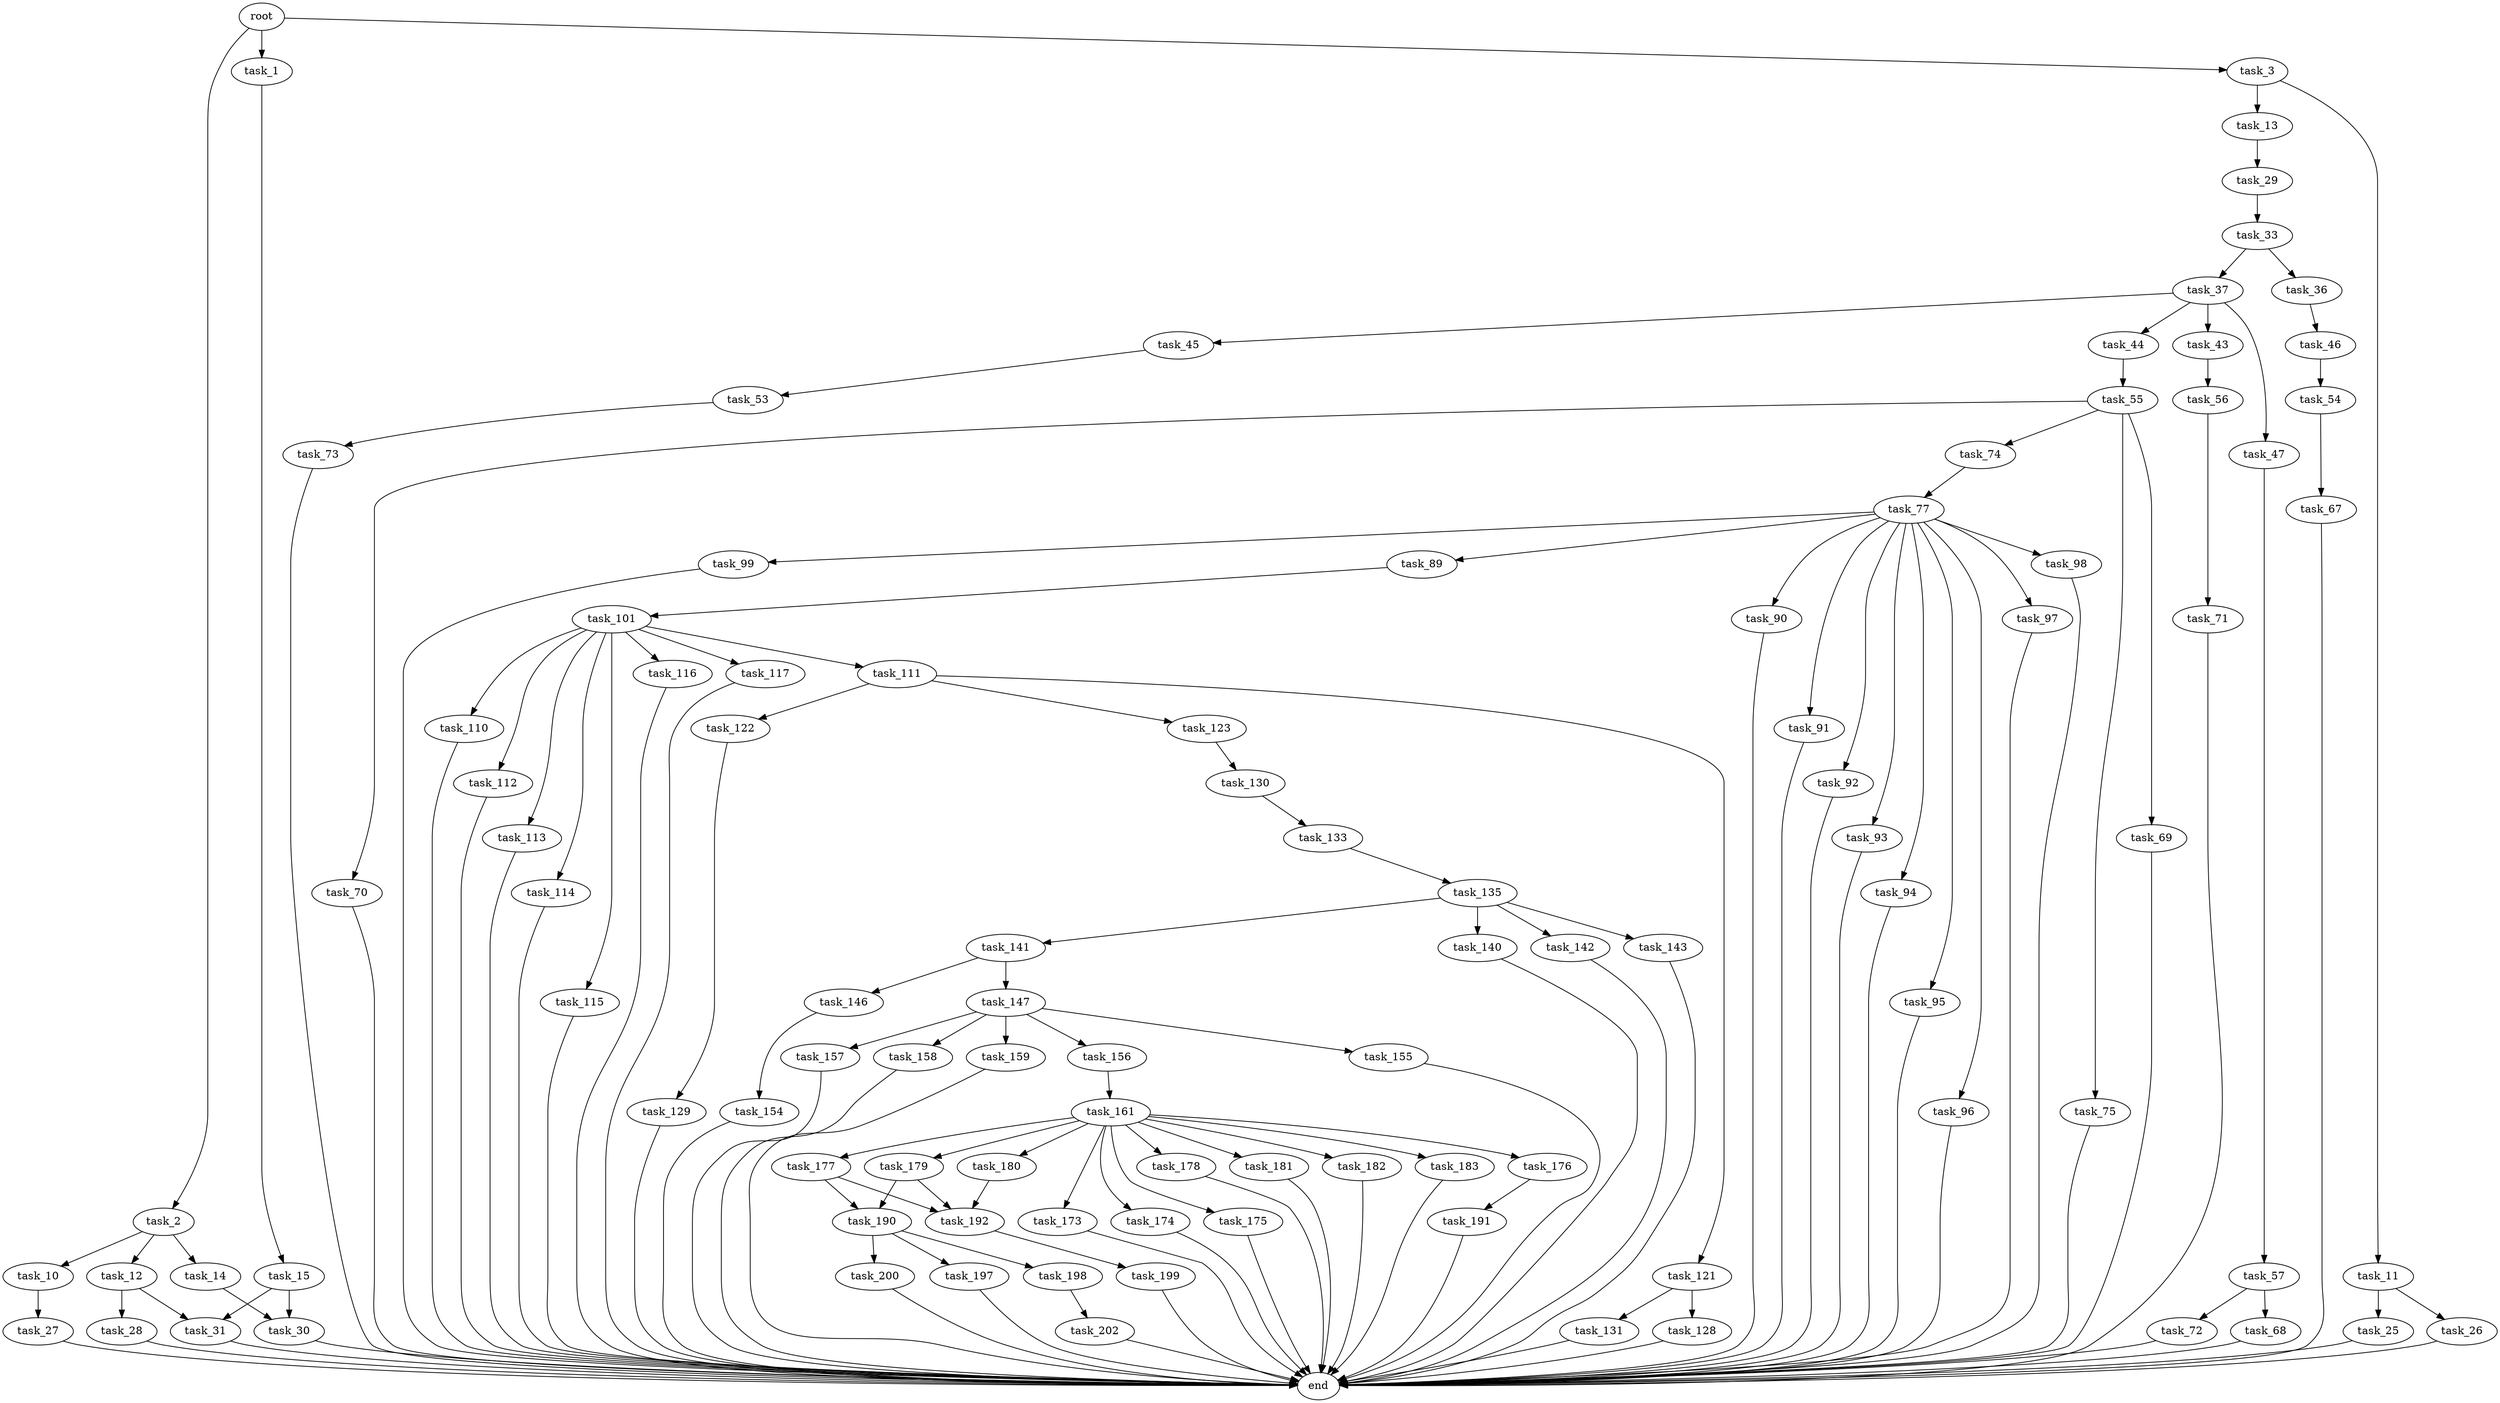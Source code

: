 digraph G {
  root [size="0.000000"];
  task_1 [size="667234331468.000000"];
  task_2 [size="47629560066.000000"];
  task_3 [size="8545774242.000000"];
  task_15 [size="28991029248.000000"];
  task_10 [size="436026092879.000000"];
  task_12 [size="231928233984.000000"];
  task_14 [size="571072424253.000000"];
  task_11 [size="549755813888.000000"];
  task_13 [size="14181613519.000000"];
  task_27 [size="374498163780.000000"];
  task_25 [size="549755813888.000000"];
  task_26 [size="38972313943.000000"];
  task_28 [size="307476685876.000000"];
  task_31 [size="40056889212.000000"];
  task_29 [size="261339752133.000000"];
  task_30 [size="1073741824000.000000"];
  end [size="0.000000"];
  task_33 [size="501598770571.000000"];
  task_36 [size="4293882782.000000"];
  task_37 [size="3737458716.000000"];
  task_46 [size="7418161122.000000"];
  task_43 [size="134217728000.000000"];
  task_44 [size="202265430984.000000"];
  task_45 [size="1073741824000.000000"];
  task_47 [size="289863381252.000000"];
  task_56 [size="28638707103.000000"];
  task_55 [size="782757789696.000000"];
  task_53 [size="28991029248.000000"];
  task_54 [size="471080346361.000000"];
  task_57 [size="14346670613.000000"];
  task_73 [size="28991029248.000000"];
  task_67 [size="27805517044.000000"];
  task_69 [size="68719476736.000000"];
  task_70 [size="134217728000.000000"];
  task_74 [size="231928233984.000000"];
  task_75 [size="75418920132.000000"];
  task_71 [size="5868835264.000000"];
  task_68 [size="8589934592.000000"];
  task_72 [size="461591064276.000000"];
  task_77 [size="368293445632.000000"];
  task_89 [size="461706412085.000000"];
  task_90 [size="231928233984.000000"];
  task_91 [size="21016068616.000000"];
  task_92 [size="1522351893.000000"];
  task_93 [size="605108541242.000000"];
  task_94 [size="19333288806.000000"];
  task_95 [size="231928233984.000000"];
  task_96 [size="7769991438.000000"];
  task_97 [size="1073741824000.000000"];
  task_98 [size="9030086156.000000"];
  task_99 [size="368293445632.000000"];
  task_101 [size="41603106495.000000"];
  task_110 [size="68719476736.000000"];
  task_111 [size="26296153023.000000"];
  task_112 [size="134217728000.000000"];
  task_113 [size="134217728000.000000"];
  task_114 [size="7774692874.000000"];
  task_115 [size="1164509034.000000"];
  task_116 [size="8589934592.000000"];
  task_117 [size="12739593897.000000"];
  task_121 [size="7912633657.000000"];
  task_122 [size="41004260149.000000"];
  task_123 [size="306429146554.000000"];
  task_128 [size="549755813888.000000"];
  task_131 [size="2485463910.000000"];
  task_129 [size="268726748956.000000"];
  task_130 [size="134217728000.000000"];
  task_133 [size="91041391695.000000"];
  task_135 [size="108264447257.000000"];
  task_140 [size="943921961699.000000"];
  task_141 [size="68719476736.000000"];
  task_142 [size="32752392948.000000"];
  task_143 [size="231928233984.000000"];
  task_146 [size="7921117709.000000"];
  task_147 [size="28991029248.000000"];
  task_154 [size="1589932418.000000"];
  task_155 [size="1273618685.000000"];
  task_156 [size="231928233984.000000"];
  task_157 [size="134217728000.000000"];
  task_158 [size="1354643272.000000"];
  task_159 [size="11110636228.000000"];
  task_161 [size="10105367037.000000"];
  task_173 [size="7162519450.000000"];
  task_174 [size="367857013803.000000"];
  task_175 [size="1356383899886.000000"];
  task_176 [size="364218004097.000000"];
  task_177 [size="112951201212.000000"];
  task_178 [size="3386920449.000000"];
  task_179 [size="158453864584.000000"];
  task_180 [size="134217728000.000000"];
  task_181 [size="28991029248.000000"];
  task_182 [size="9313758624.000000"];
  task_183 [size="8589934592.000000"];
  task_191 [size="134217728000.000000"];
  task_190 [size="21157421212.000000"];
  task_192 [size="79699687846.000000"];
  task_197 [size="401694688830.000000"];
  task_198 [size="21881559186.000000"];
  task_200 [size="341287703588.000000"];
  task_199 [size="37504600512.000000"];
  task_202 [size="366441132980.000000"];

  root -> task_1 [size="1.000000"];
  root -> task_2 [size="1.000000"];
  root -> task_3 [size="1.000000"];
  task_1 -> task_15 [size="411041792.000000"];
  task_2 -> task_10 [size="838860800.000000"];
  task_2 -> task_12 [size="838860800.000000"];
  task_2 -> task_14 [size="838860800.000000"];
  task_3 -> task_11 [size="134217728.000000"];
  task_3 -> task_13 [size="134217728.000000"];
  task_15 -> task_30 [size="75497472.000000"];
  task_15 -> task_31 [size="75497472.000000"];
  task_10 -> task_27 [size="679477248.000000"];
  task_12 -> task_28 [size="301989888.000000"];
  task_12 -> task_31 [size="301989888.000000"];
  task_14 -> task_30 [size="838860800.000000"];
  task_11 -> task_25 [size="536870912.000000"];
  task_11 -> task_26 [size="536870912.000000"];
  task_13 -> task_29 [size="411041792.000000"];
  task_27 -> end [size="1.000000"];
  task_25 -> end [size="1.000000"];
  task_26 -> end [size="1.000000"];
  task_28 -> end [size="1.000000"];
  task_31 -> end [size="1.000000"];
  task_29 -> task_33 [size="679477248.000000"];
  task_30 -> end [size="1.000000"];
  task_33 -> task_36 [size="679477248.000000"];
  task_33 -> task_37 [size="679477248.000000"];
  task_36 -> task_46 [size="209715200.000000"];
  task_37 -> task_43 [size="209715200.000000"];
  task_37 -> task_44 [size="209715200.000000"];
  task_37 -> task_45 [size="209715200.000000"];
  task_37 -> task_47 [size="209715200.000000"];
  task_46 -> task_54 [size="134217728.000000"];
  task_43 -> task_56 [size="209715200.000000"];
  task_44 -> task_55 [size="209715200.000000"];
  task_45 -> task_53 [size="838860800.000000"];
  task_47 -> task_57 [size="209715200.000000"];
  task_56 -> task_71 [size="679477248.000000"];
  task_55 -> task_69 [size="679477248.000000"];
  task_55 -> task_70 [size="679477248.000000"];
  task_55 -> task_74 [size="679477248.000000"];
  task_55 -> task_75 [size="679477248.000000"];
  task_53 -> task_73 [size="75497472.000000"];
  task_54 -> task_67 [size="679477248.000000"];
  task_57 -> task_68 [size="33554432.000000"];
  task_57 -> task_72 [size="33554432.000000"];
  task_73 -> end [size="1.000000"];
  task_67 -> end [size="1.000000"];
  task_69 -> end [size="1.000000"];
  task_70 -> end [size="1.000000"];
  task_74 -> task_77 [size="301989888.000000"];
  task_75 -> end [size="1.000000"];
  task_71 -> end [size="1.000000"];
  task_68 -> end [size="1.000000"];
  task_72 -> end [size="1.000000"];
  task_77 -> task_89 [size="411041792.000000"];
  task_77 -> task_90 [size="411041792.000000"];
  task_77 -> task_91 [size="411041792.000000"];
  task_77 -> task_92 [size="411041792.000000"];
  task_77 -> task_93 [size="411041792.000000"];
  task_77 -> task_94 [size="411041792.000000"];
  task_77 -> task_95 [size="411041792.000000"];
  task_77 -> task_96 [size="411041792.000000"];
  task_77 -> task_97 [size="411041792.000000"];
  task_77 -> task_98 [size="411041792.000000"];
  task_77 -> task_99 [size="411041792.000000"];
  task_89 -> task_101 [size="411041792.000000"];
  task_90 -> end [size="1.000000"];
  task_91 -> end [size="1.000000"];
  task_92 -> end [size="1.000000"];
  task_93 -> end [size="1.000000"];
  task_94 -> end [size="1.000000"];
  task_95 -> end [size="1.000000"];
  task_96 -> end [size="1.000000"];
  task_97 -> end [size="1.000000"];
  task_98 -> end [size="1.000000"];
  task_99 -> end [size="1.000000"];
  task_101 -> task_110 [size="75497472.000000"];
  task_101 -> task_111 [size="75497472.000000"];
  task_101 -> task_112 [size="75497472.000000"];
  task_101 -> task_113 [size="75497472.000000"];
  task_101 -> task_114 [size="75497472.000000"];
  task_101 -> task_115 [size="75497472.000000"];
  task_101 -> task_116 [size="75497472.000000"];
  task_101 -> task_117 [size="75497472.000000"];
  task_110 -> end [size="1.000000"];
  task_111 -> task_121 [size="33554432.000000"];
  task_111 -> task_122 [size="33554432.000000"];
  task_111 -> task_123 [size="33554432.000000"];
  task_112 -> end [size="1.000000"];
  task_113 -> end [size="1.000000"];
  task_114 -> end [size="1.000000"];
  task_115 -> end [size="1.000000"];
  task_116 -> end [size="1.000000"];
  task_117 -> end [size="1.000000"];
  task_121 -> task_128 [size="411041792.000000"];
  task_121 -> task_131 [size="411041792.000000"];
  task_122 -> task_129 [size="679477248.000000"];
  task_123 -> task_130 [size="209715200.000000"];
  task_128 -> end [size="1.000000"];
  task_131 -> end [size="1.000000"];
  task_129 -> end [size="1.000000"];
  task_130 -> task_133 [size="209715200.000000"];
  task_133 -> task_135 [size="75497472.000000"];
  task_135 -> task_140 [size="75497472.000000"];
  task_135 -> task_141 [size="75497472.000000"];
  task_135 -> task_142 [size="75497472.000000"];
  task_135 -> task_143 [size="75497472.000000"];
  task_140 -> end [size="1.000000"];
  task_141 -> task_146 [size="134217728.000000"];
  task_141 -> task_147 [size="134217728.000000"];
  task_142 -> end [size="1.000000"];
  task_143 -> end [size="1.000000"];
  task_146 -> task_154 [size="134217728.000000"];
  task_147 -> task_155 [size="75497472.000000"];
  task_147 -> task_156 [size="75497472.000000"];
  task_147 -> task_157 [size="75497472.000000"];
  task_147 -> task_158 [size="75497472.000000"];
  task_147 -> task_159 [size="75497472.000000"];
  task_154 -> end [size="1.000000"];
  task_155 -> end [size="1.000000"];
  task_156 -> task_161 [size="301989888.000000"];
  task_157 -> end [size="1.000000"];
  task_158 -> end [size="1.000000"];
  task_159 -> end [size="1.000000"];
  task_161 -> task_173 [size="411041792.000000"];
  task_161 -> task_174 [size="411041792.000000"];
  task_161 -> task_175 [size="411041792.000000"];
  task_161 -> task_176 [size="411041792.000000"];
  task_161 -> task_177 [size="411041792.000000"];
  task_161 -> task_178 [size="411041792.000000"];
  task_161 -> task_179 [size="411041792.000000"];
  task_161 -> task_180 [size="411041792.000000"];
  task_161 -> task_181 [size="411041792.000000"];
  task_161 -> task_182 [size="411041792.000000"];
  task_161 -> task_183 [size="411041792.000000"];
  task_173 -> end [size="1.000000"];
  task_174 -> end [size="1.000000"];
  task_175 -> end [size="1.000000"];
  task_176 -> task_191 [size="301989888.000000"];
  task_177 -> task_190 [size="134217728.000000"];
  task_177 -> task_192 [size="134217728.000000"];
  task_178 -> end [size="1.000000"];
  task_179 -> task_190 [size="411041792.000000"];
  task_179 -> task_192 [size="411041792.000000"];
  task_180 -> task_192 [size="209715200.000000"];
  task_181 -> end [size="1.000000"];
  task_182 -> end [size="1.000000"];
  task_183 -> end [size="1.000000"];
  task_191 -> end [size="1.000000"];
  task_190 -> task_197 [size="536870912.000000"];
  task_190 -> task_198 [size="536870912.000000"];
  task_190 -> task_200 [size="536870912.000000"];
  task_192 -> task_199 [size="75497472.000000"];
  task_197 -> end [size="1.000000"];
  task_198 -> task_202 [size="33554432.000000"];
  task_200 -> end [size="1.000000"];
  task_199 -> end [size="1.000000"];
  task_202 -> end [size="1.000000"];
}
